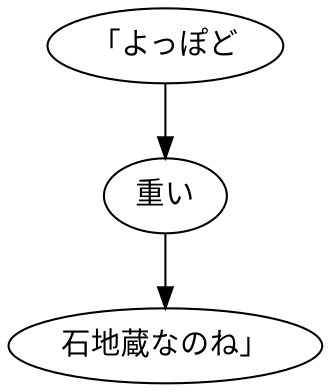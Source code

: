 digraph graph6842 {
	node0 [label="「よっぽど"];
	node1 [label="重い"];
	node2 [label="石地蔵なのね」"];
	node0 -> node1;
	node1 -> node2;
}
